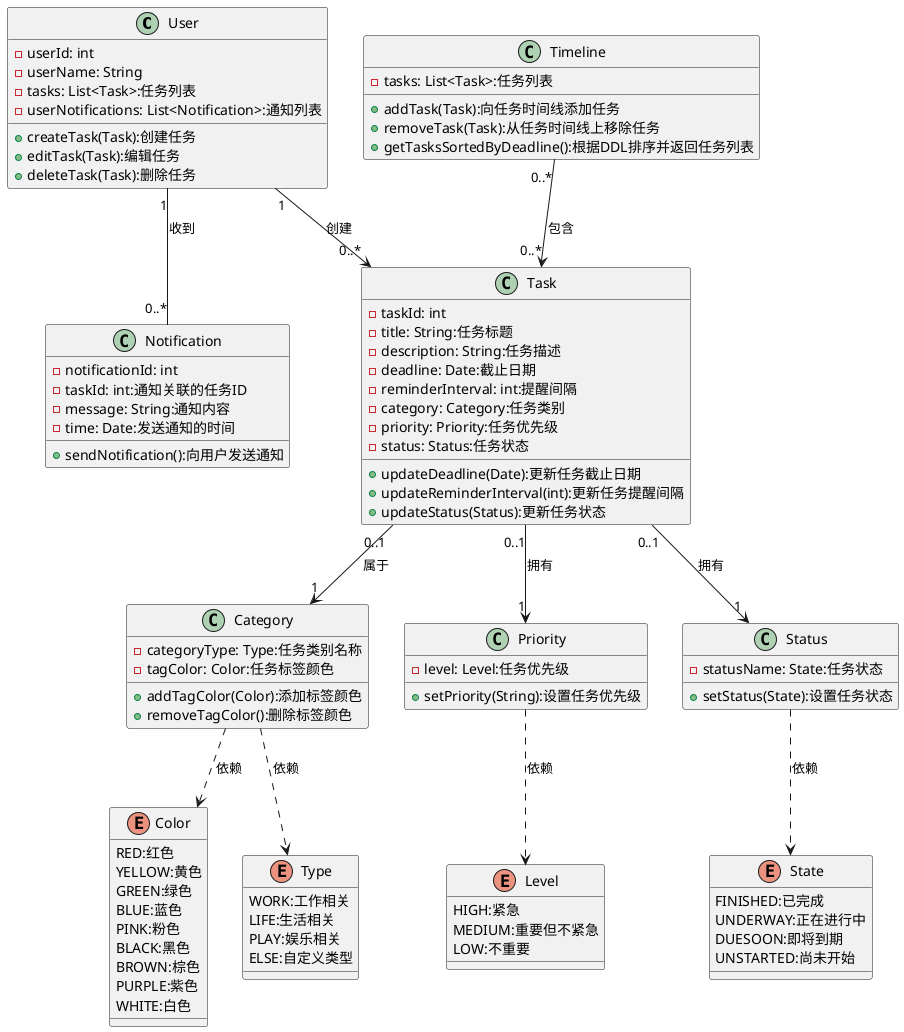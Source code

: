 @startuml

class User {
    -userId: int
    -userName: String
    -tasks: List<Task>:任务列表
    -userNotifications: List<Notification>:通知列表
    +createTask(Task):创建任务
    +editTask(Task):编辑任务
    +deleteTask(Task):删除任务
}

class Task {
    -taskId: int
    -title: String:任务标题
    -description: String:任务描述
    -deadline: Date:截止日期
    -reminderInterval: int:提醒间隔
    -category: Category:任务类别
    -priority: Priority:任务优先级
    -status: Status:任务状态
    +updateDeadline(Date):更新任务截止日期
    +updateReminderInterval(int):更新任务提醒间隔
    +updateStatus(Status):更新任务状态
}

enum Color{
    RED:红色
    YELLOW:黄色
    GREEN:绿色
    BLUE:蓝色 
    PINK:粉色 
    BLACK:黑色 
    BROWN:棕色 
    PURPLE:紫色 
    WHITE:白色
}

enum Type{
    WORK:工作相关
    LIFE:生活相关
    PLAY:娱乐相关
    ELSE:自定义类型
}

class Category {
    -categoryType: Type:任务类别名称
    -tagColor: Color:任务标签颜色
    +addTagColor(Color):添加标签颜色
    +removeTagColor():删除标签颜色
}

Category ..> Color: 依赖
Category ..> Type: 依赖

enum Level{
    HIGH:紧急
    MEDIUM:重要但不紧急 
    LOW:不重要
}

class Priority {
    -level: Level:任务优先级
    +setPriority(String):设置任务优先级
}

Priority ..> Level: 依赖

enum State{
    FINISHED:已完成
    UNDERWAY:正在进行中
    DUESOON:即将到期
    UNSTARTED:尚未开始
}

class Status {
    -statusName: State:任务状态
    +setStatus(State):设置任务状态
}

Status ..> State: 依赖

class Notification {
    -notificationId: int
    -taskId: int:通知关联的任务ID
    -message: String:通知内容
    -time: Date:发送通知的时间
    +sendNotification():向用户发送通知
}

class Timeline {
    -tasks: List<Task>:任务列表
    +addTask(Task):向任务时间线添加任务
    +removeTask(Task):从任务时间线上移除任务
    +getTasksSortedByDeadline():根据DDL排序并返回任务列表
}

User "1" --> "0..*" Task : 创建
Timeline "0..*" --> "0..*" Task : 包含
Task "0..1" --> "1" Category : 属于
Task "0..1" --> "1" Priority : 拥有
Task "0..1" --> "1" Status : 拥有
User "1" -- "0..*" Notification : 收到

@enduml